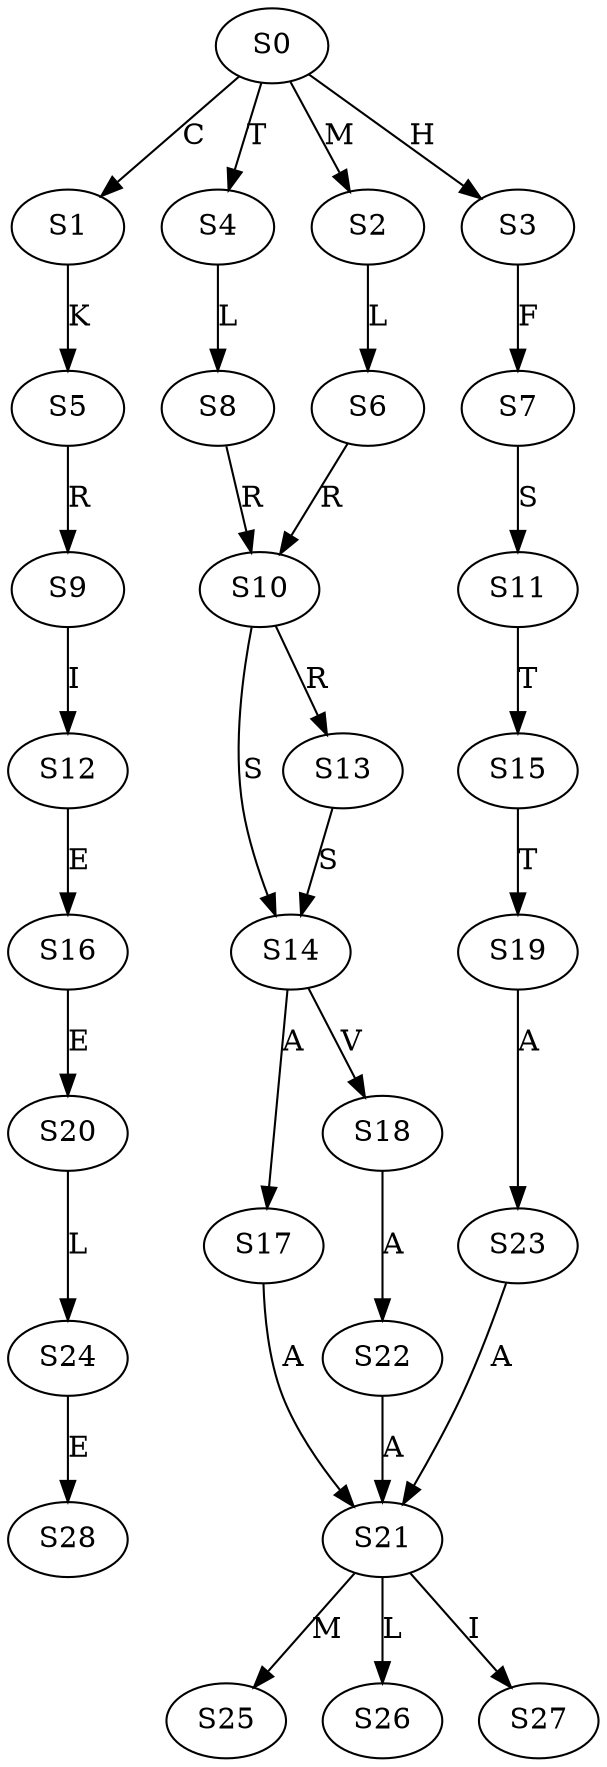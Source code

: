 strict digraph  {
	S0 -> S1 [ label = C ];
	S0 -> S2 [ label = M ];
	S0 -> S3 [ label = H ];
	S0 -> S4 [ label = T ];
	S1 -> S5 [ label = K ];
	S2 -> S6 [ label = L ];
	S3 -> S7 [ label = F ];
	S4 -> S8 [ label = L ];
	S5 -> S9 [ label = R ];
	S6 -> S10 [ label = R ];
	S7 -> S11 [ label = S ];
	S8 -> S10 [ label = R ];
	S9 -> S12 [ label = I ];
	S10 -> S13 [ label = R ];
	S10 -> S14 [ label = S ];
	S11 -> S15 [ label = T ];
	S12 -> S16 [ label = E ];
	S13 -> S14 [ label = S ];
	S14 -> S17 [ label = A ];
	S14 -> S18 [ label = V ];
	S15 -> S19 [ label = T ];
	S16 -> S20 [ label = E ];
	S17 -> S21 [ label = A ];
	S18 -> S22 [ label = A ];
	S19 -> S23 [ label = A ];
	S20 -> S24 [ label = L ];
	S21 -> S25 [ label = M ];
	S21 -> S26 [ label = L ];
	S21 -> S27 [ label = I ];
	S22 -> S21 [ label = A ];
	S23 -> S21 [ label = A ];
	S24 -> S28 [ label = E ];
}
